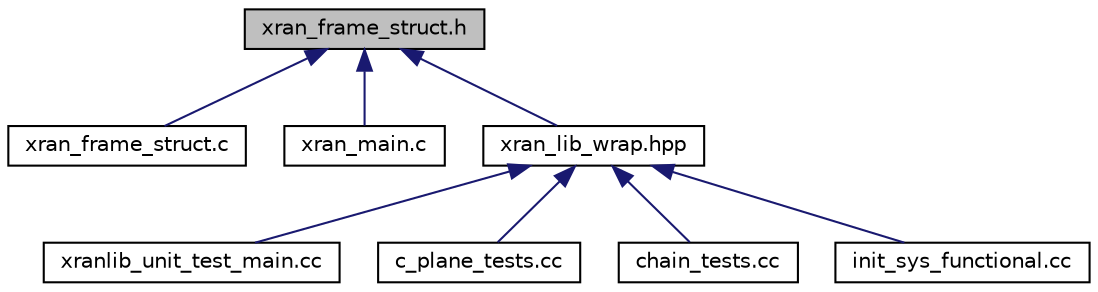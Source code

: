 digraph "xran_frame_struct.h"
{
 // LATEX_PDF_SIZE
  edge [fontname="Helvetica",fontsize="10",labelfontname="Helvetica",labelfontsize="10"];
  node [fontname="Helvetica",fontsize="10",shape=record];
  Node1 [label="xran_frame_struct.h",height=0.2,width=0.4,color="black", fillcolor="grey75", style="filled", fontcolor="black",tooltip="Header file for function to work with 5G NR frame structure and related routines."];
  Node1 -> Node2 [dir="back",color="midnightblue",fontsize="10",style="solid",fontname="Helvetica"];
  Node2 [label="xran_frame_struct.c",height=0.2,width=0.4,color="black", fillcolor="white", style="filled",URL="$xran__frame__struct_8c.html",tooltip=" "];
  Node1 -> Node3 [dir="back",color="midnightblue",fontsize="10",style="solid",fontname="Helvetica"];
  Node3 [label="xran_main.c",height=0.2,width=0.4,color="black", fillcolor="white", style="filled",URL="$xran__main_8c.html",tooltip="XRAN main functionality module."];
  Node1 -> Node4 [dir="back",color="midnightblue",fontsize="10",style="solid",fontname="Helvetica"];
  Node4 [label="xran_lib_wrap.hpp",height=0.2,width=0.4,color="black", fillcolor="white", style="filled",URL="$xran__lib__wrap_8hpp.html",tooltip=" "];
  Node4 -> Node5 [dir="back",color="midnightblue",fontsize="10",style="solid",fontname="Helvetica"];
  Node5 [label="xranlib_unit_test_main.cc",height=0.2,width=0.4,color="black", fillcolor="white", style="filled",URL="$xranlib__unit__test__main_8cc.html",tooltip=" "];
  Node4 -> Node6 [dir="back",color="midnightblue",fontsize="10",style="solid",fontname="Helvetica"];
  Node6 [label="c_plane_tests.cc",height=0.2,width=0.4,color="black", fillcolor="white", style="filled",URL="$c__plane__tests_8cc.html",tooltip=" "];
  Node4 -> Node7 [dir="back",color="midnightblue",fontsize="10",style="solid",fontname="Helvetica"];
  Node7 [label="chain_tests.cc",height=0.2,width=0.4,color="black", fillcolor="white", style="filled",URL="$chain__tests_8cc.html",tooltip=" "];
  Node4 -> Node8 [dir="back",color="midnightblue",fontsize="10",style="solid",fontname="Helvetica"];
  Node8 [label="init_sys_functional.cc",height=0.2,width=0.4,color="black", fillcolor="white", style="filled",URL="$init__sys__functional_8cc.html",tooltip=" "];
}
